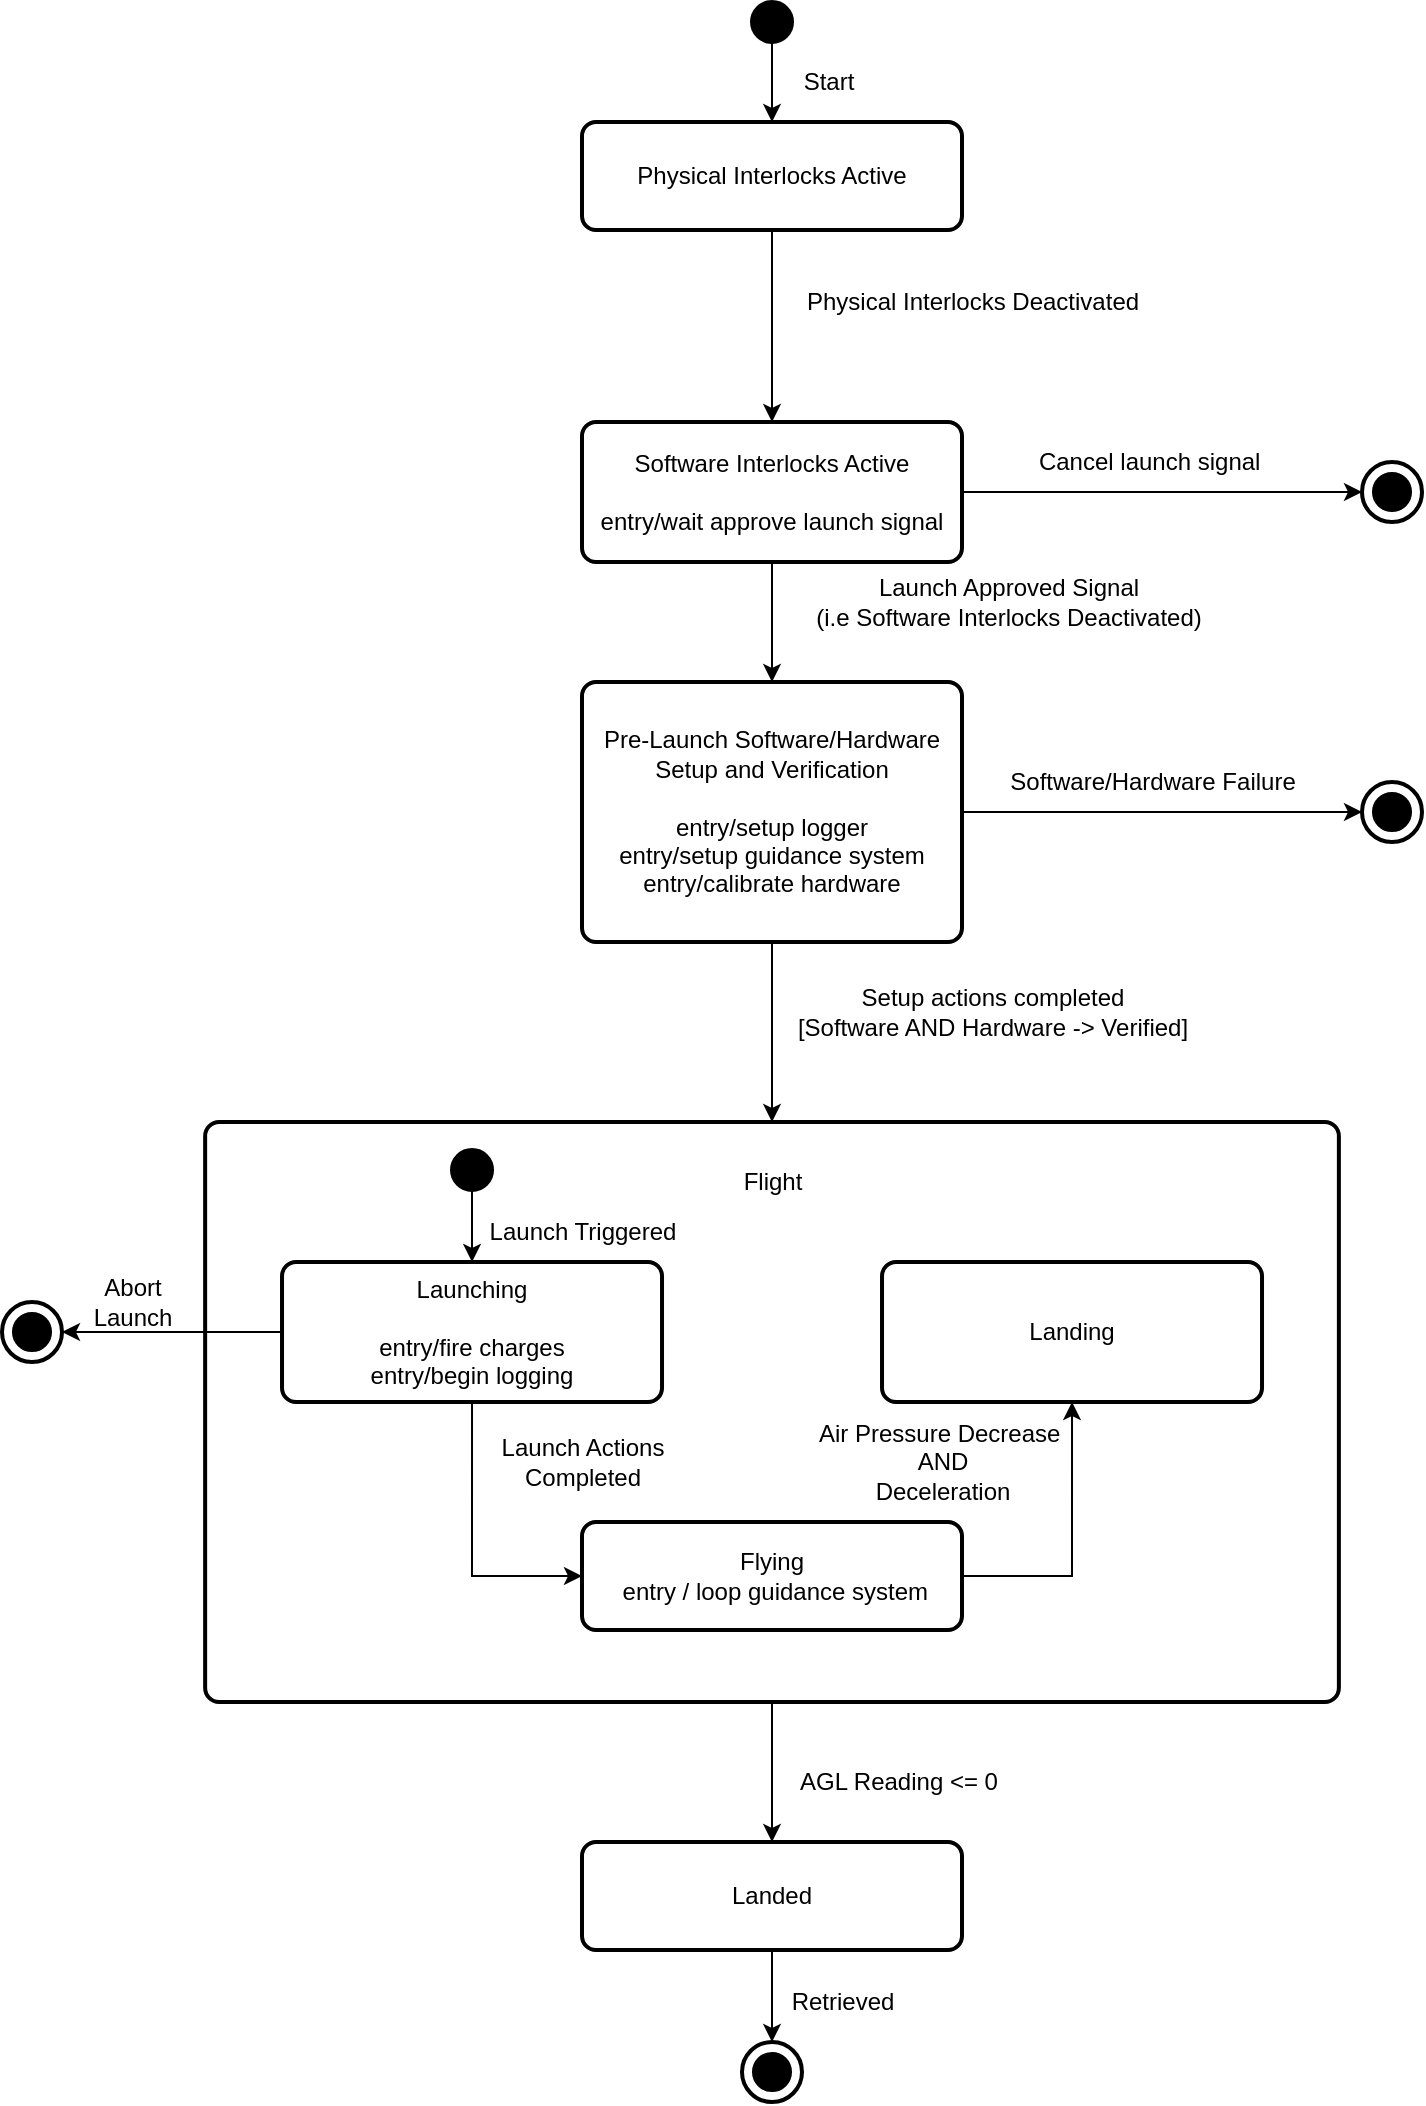 <mxfile version="13.0.3" type="device"><diagram id="8BdyH13KIcAJGDILw_gK" name="Page-1"><mxGraphModel dx="1722" dy="1054" grid="1" gridSize="10" guides="1" tooltips="1" connect="1" arrows="1" fold="1" page="1" pageScale="1" pageWidth="827" pageHeight="1169" math="0" shadow="0"><root><mxCell id="0"/><mxCell id="1" parent="0"/><mxCell id="Z6TOg8LCHNkiojOVFZrW-7" value="" style="group" vertex="1" connectable="0" parent="1"><mxGeometry x="700" y="270" width="30" height="30" as="geometry"/></mxCell><mxCell id="Z6TOg8LCHNkiojOVFZrW-2" value="" style="strokeWidth=2;html=1;shape=mxgraph.flowchart.start_2;whiteSpace=wrap;" vertex="1" parent="Z6TOg8LCHNkiojOVFZrW-7"><mxGeometry width="30" height="30" as="geometry"/></mxCell><mxCell id="Z6TOg8LCHNkiojOVFZrW-3" value="" style="strokeWidth=2;html=1;shape=mxgraph.flowchart.start_2;whiteSpace=wrap;fillColor=#000000;" vertex="1" parent="Z6TOg8LCHNkiojOVFZrW-7"><mxGeometry x="6" y="6" width="18" height="18" as="geometry"/></mxCell><mxCell id="Z6TOg8LCHNkiojOVFZrW-10" style="edgeStyle=orthogonalEdgeStyle;rounded=0;orthogonalLoop=1;jettySize=auto;html=1;exitX=0.5;exitY=1;exitDx=0;exitDy=0;exitPerimeter=0;entryX=0.5;entryY=0;entryDx=0;entryDy=0;" edge="1" parent="1" source="Z6TOg8LCHNkiojOVFZrW-8" target="Z6TOg8LCHNkiojOVFZrW-9"><mxGeometry relative="1" as="geometry"/></mxCell><mxCell id="Z6TOg8LCHNkiojOVFZrW-8" value="" style="strokeWidth=2;html=1;shape=mxgraph.flowchart.start_2;whiteSpace=wrap;fillColor=#000000;" vertex="1" parent="1"><mxGeometry x="395.01" y="40" width="20" height="20" as="geometry"/></mxCell><mxCell id="Z6TOg8LCHNkiojOVFZrW-14" style="edgeStyle=orthogonalEdgeStyle;rounded=0;orthogonalLoop=1;jettySize=auto;html=1;exitX=0.5;exitY=1;exitDx=0;exitDy=0;entryX=0.5;entryY=0;entryDx=0;entryDy=0;" edge="1" parent="1" source="Z6TOg8LCHNkiojOVFZrW-9" target="Z6TOg8LCHNkiojOVFZrW-12"><mxGeometry relative="1" as="geometry"/></mxCell><mxCell id="Z6TOg8LCHNkiojOVFZrW-9" value="Physical Interlocks Active" style="rounded=1;whiteSpace=wrap;html=1;absoluteArcSize=1;arcSize=14;strokeWidth=2;fillColor=#FFFFFF;" vertex="1" parent="1"><mxGeometry x="310" y="100" width="190" height="54" as="geometry"/></mxCell><mxCell id="Z6TOg8LCHNkiojOVFZrW-11" value="Start" style="text;html=1;align=center;verticalAlign=middle;resizable=0;points=[];autosize=1;" vertex="1" parent="1"><mxGeometry x="413" y="70" width="40" height="20" as="geometry"/></mxCell><mxCell id="Z6TOg8LCHNkiojOVFZrW-25" style="edgeStyle=orthogonalEdgeStyle;rounded=0;orthogonalLoop=1;jettySize=auto;html=1;exitX=1;exitY=0.5;exitDx=0;exitDy=0;entryX=0;entryY=0.5;entryDx=0;entryDy=0;entryPerimeter=0;" edge="1" parent="1" source="Z6TOg8LCHNkiojOVFZrW-12" target="Z6TOg8LCHNkiojOVFZrW-2"><mxGeometry relative="1" as="geometry"/></mxCell><mxCell id="Z6TOg8LCHNkiojOVFZrW-27" style="edgeStyle=orthogonalEdgeStyle;rounded=0;orthogonalLoop=1;jettySize=auto;html=1;exitX=0.5;exitY=1;exitDx=0;exitDy=0;entryX=0.5;entryY=0;entryDx=0;entryDy=0;" edge="1" parent="1" source="Z6TOg8LCHNkiojOVFZrW-12" target="Z6TOg8LCHNkiojOVFZrW-13"><mxGeometry relative="1" as="geometry"/></mxCell><mxCell id="Z6TOg8LCHNkiojOVFZrW-12" value="Software Interlocks Active&lt;br&gt;&lt;br&gt;entry/wait approve launch signal" style="rounded=1;whiteSpace=wrap;html=1;absoluteArcSize=1;arcSize=14;strokeWidth=2;fillColor=#FFFFFF;" vertex="1" parent="1"><mxGeometry x="310" y="250" width="190" height="70" as="geometry"/></mxCell><mxCell id="Z6TOg8LCHNkiojOVFZrW-32" style="edgeStyle=orthogonalEdgeStyle;rounded=0;orthogonalLoop=1;jettySize=auto;html=1;exitX=1;exitY=0.5;exitDx=0;exitDy=0;entryX=0;entryY=0.5;entryDx=0;entryDy=0;entryPerimeter=0;" edge="1" parent="1" source="Z6TOg8LCHNkiojOVFZrW-13" target="Z6TOg8LCHNkiojOVFZrW-30"><mxGeometry relative="1" as="geometry"/></mxCell><mxCell id="Z6TOg8LCHNkiojOVFZrW-35" style="edgeStyle=orthogonalEdgeStyle;rounded=0;orthogonalLoop=1;jettySize=auto;html=1;exitX=0.5;exitY=1;exitDx=0;exitDy=0;entryX=0.5;entryY=0;entryDx=0;entryDy=0;" edge="1" parent="1" source="Z6TOg8LCHNkiojOVFZrW-13" target="Z6TOg8LCHNkiojOVFZrW-34"><mxGeometry relative="1" as="geometry"/></mxCell><mxCell id="Z6TOg8LCHNkiojOVFZrW-13" value="Pre-Launch Software/Hardware Setup and Verification&lt;br&gt;&lt;br&gt;entry/setup logger&lt;br&gt;entry/setup guidance system&lt;br&gt;entry/calibrate hardware" style="rounded=1;whiteSpace=wrap;html=1;absoluteArcSize=1;arcSize=14;strokeWidth=2;fillColor=#FFFFFF;" vertex="1" parent="1"><mxGeometry x="310" y="380" width="190" height="130" as="geometry"/></mxCell><mxCell id="Z6TOg8LCHNkiojOVFZrW-15" value="Physical Interlocks Deactivated" style="text;html=1;align=center;verticalAlign=middle;resizable=0;points=[];autosize=1;" vertex="1" parent="1"><mxGeometry x="415" y="180" width="180" height="20" as="geometry"/></mxCell><mxCell id="Z6TOg8LCHNkiojOVFZrW-22" value="Cancel launch signal&amp;nbsp;" style="text;html=1;align=center;verticalAlign=middle;resizable=0;points=[];autosize=1;" vertex="1" parent="1"><mxGeometry x="530" y="260" width="130" height="20" as="geometry"/></mxCell><mxCell id="Z6TOg8LCHNkiojOVFZrW-28" value="Launch Approved Signal&lt;br&gt;(i.e Software Interlocks Deactivated)" style="text;html=1;align=center;verticalAlign=middle;resizable=0;points=[];autosize=1;" vertex="1" parent="1"><mxGeometry x="418" y="325" width="210" height="30" as="geometry"/></mxCell><mxCell id="Z6TOg8LCHNkiojOVFZrW-29" value="" style="group" vertex="1" connectable="0" parent="1"><mxGeometry x="700" y="430" width="30" height="30" as="geometry"/></mxCell><mxCell id="Z6TOg8LCHNkiojOVFZrW-30" value="" style="strokeWidth=2;html=1;shape=mxgraph.flowchart.start_2;whiteSpace=wrap;" vertex="1" parent="Z6TOg8LCHNkiojOVFZrW-29"><mxGeometry width="30" height="30" as="geometry"/></mxCell><mxCell id="Z6TOg8LCHNkiojOVFZrW-31" value="" style="strokeWidth=2;html=1;shape=mxgraph.flowchart.start_2;whiteSpace=wrap;fillColor=#000000;" vertex="1" parent="Z6TOg8LCHNkiojOVFZrW-29"><mxGeometry x="6" y="6" width="18" height="18" as="geometry"/></mxCell><mxCell id="Z6TOg8LCHNkiojOVFZrW-33" value="Software/Hardware Failure" style="text;html=1;align=center;verticalAlign=middle;resizable=0;points=[];autosize=1;" vertex="1" parent="1"><mxGeometry x="515" y="420" width="160" height="20" as="geometry"/></mxCell><mxCell id="Z6TOg8LCHNkiojOVFZrW-36" value="Setup actions completed &lt;br&gt;[Software AND Hardware -&amp;gt; Verified]" style="text;html=1;align=center;verticalAlign=middle;resizable=0;points=[];autosize=1;" vertex="1" parent="1"><mxGeometry x="410" y="530" width="210" height="30" as="geometry"/></mxCell><mxCell id="Z6TOg8LCHNkiojOVFZrW-69" value="" style="group" vertex="1" connectable="0" parent="1"><mxGeometry x="121.57" y="600" width="566.87" height="490" as="geometry"/></mxCell><mxCell id="Z6TOg8LCHNkiojOVFZrW-34" value="Flight&lt;br&gt;&lt;br&gt;&lt;br&gt;&lt;br&gt;&lt;br&gt;&lt;br&gt;&lt;br&gt;&lt;br&gt;&lt;br&gt;&lt;br&gt;&lt;br&gt;&lt;br&gt;&lt;br&gt;&lt;br&gt;&lt;br&gt;&lt;br&gt;&lt;br&gt;" style="rounded=1;whiteSpace=wrap;html=1;absoluteArcSize=1;arcSize=14;strokeWidth=2;fillColor=#FFFFFF;" vertex="1" parent="Z6TOg8LCHNkiojOVFZrW-69"><mxGeometry width="566.87" height="290" as="geometry"/></mxCell><mxCell id="Z6TOg8LCHNkiojOVFZrW-37" value="" style="strokeWidth=2;html=1;shape=mxgraph.flowchart.start_2;whiteSpace=wrap;fillColor=#000000;" vertex="1" parent="Z6TOg8LCHNkiojOVFZrW-69"><mxGeometry x="123.44" y="14" width="20" height="20" as="geometry"/></mxCell><mxCell id="Z6TOg8LCHNkiojOVFZrW-38" value="Launching&lt;br&gt;&lt;br&gt;entry/fire charges&lt;br&gt;entry/begin logging" style="rounded=1;whiteSpace=wrap;html=1;absoluteArcSize=1;arcSize=14;strokeWidth=2;fillColor=#FFFFFF;" vertex="1" parent="Z6TOg8LCHNkiojOVFZrW-69"><mxGeometry x="38.44" y="70" width="190" height="70" as="geometry"/></mxCell><mxCell id="Z6TOg8LCHNkiojOVFZrW-39" style="edgeStyle=orthogonalEdgeStyle;rounded=0;orthogonalLoop=1;jettySize=auto;html=1;exitX=0.5;exitY=1;exitDx=0;exitDy=0;exitPerimeter=0;entryX=0.5;entryY=0;entryDx=0;entryDy=0;" edge="1" parent="Z6TOg8LCHNkiojOVFZrW-69" source="Z6TOg8LCHNkiojOVFZrW-37" target="Z6TOg8LCHNkiojOVFZrW-38"><mxGeometry relative="1" as="geometry"/></mxCell><mxCell id="Z6TOg8LCHNkiojOVFZrW-40" value="Flying&lt;br&gt;&amp;nbsp;entry / loop guidance system" style="rounded=1;whiteSpace=wrap;html=1;absoluteArcSize=1;arcSize=14;strokeWidth=2;fillColor=#FFFFFF;" vertex="1" parent="Z6TOg8LCHNkiojOVFZrW-69"><mxGeometry x="188.43" y="200" width="190" height="54" as="geometry"/></mxCell><mxCell id="Z6TOg8LCHNkiojOVFZrW-41" style="edgeStyle=orthogonalEdgeStyle;rounded=0;orthogonalLoop=1;jettySize=auto;html=1;exitX=0.5;exitY=1;exitDx=0;exitDy=0;entryX=0;entryY=0.5;entryDx=0;entryDy=0;" edge="1" parent="Z6TOg8LCHNkiojOVFZrW-69" source="Z6TOg8LCHNkiojOVFZrW-38" target="Z6TOg8LCHNkiojOVFZrW-40"><mxGeometry relative="1" as="geometry"/></mxCell><mxCell id="Z6TOg8LCHNkiojOVFZrW-42" value="Launch Actions &lt;br&gt;Completed" style="text;html=1;align=center;verticalAlign=middle;resizable=0;points=[];autosize=1;" vertex="1" parent="Z6TOg8LCHNkiojOVFZrW-69"><mxGeometry x="138.43" y="155" width="100" height="30" as="geometry"/></mxCell><mxCell id="Z6TOg8LCHNkiojOVFZrW-43" value="Landing" style="rounded=1;whiteSpace=wrap;html=1;absoluteArcSize=1;arcSize=14;strokeWidth=2;fillColor=#FFFFFF;" vertex="1" parent="Z6TOg8LCHNkiojOVFZrW-69"><mxGeometry x="338.44" y="70" width="190" height="70" as="geometry"/></mxCell><mxCell id="Z6TOg8LCHNkiojOVFZrW-44" style="edgeStyle=orthogonalEdgeStyle;rounded=0;orthogonalLoop=1;jettySize=auto;html=1;exitX=1;exitY=0.5;exitDx=0;exitDy=0;entryX=0.5;entryY=1;entryDx=0;entryDy=0;" edge="1" parent="Z6TOg8LCHNkiojOVFZrW-69" source="Z6TOg8LCHNkiojOVFZrW-40" target="Z6TOg8LCHNkiojOVFZrW-43"><mxGeometry relative="1" as="geometry"/></mxCell><mxCell id="Z6TOg8LCHNkiojOVFZrW-45" value="Air Pressure Decrease&amp;nbsp;&lt;br&gt;AND&lt;br&gt;Deceleration" style="text;html=1;align=center;verticalAlign=middle;resizable=0;points=[];autosize=1;" vertex="1" parent="Z6TOg8LCHNkiojOVFZrW-69"><mxGeometry x="298.43" y="145" width="140" height="50" as="geometry"/></mxCell><mxCell id="Z6TOg8LCHNkiojOVFZrW-46" value="Launch Triggered" style="text;html=1;align=center;verticalAlign=middle;resizable=0;points=[];autosize=1;" vertex="1" parent="Z6TOg8LCHNkiojOVFZrW-69"><mxGeometry x="133.43" y="45" width="110" height="20" as="geometry"/></mxCell><mxCell id="Z6TOg8LCHNkiojOVFZrW-57" value="AGL Reading &amp;lt;= 0" style="text;html=1;align=center;verticalAlign=middle;resizable=0;points=[];autosize=1;" vertex="1" parent="Z6TOg8LCHNkiojOVFZrW-69"><mxGeometry x="291.43" y="320" width="110" height="20" as="geometry"/></mxCell><mxCell id="Z6TOg8LCHNkiojOVFZrW-58" value="Landed" style="rounded=1;whiteSpace=wrap;html=1;absoluteArcSize=1;arcSize=14;strokeWidth=2;fillColor=#FFFFFF;" vertex="1" parent="Z6TOg8LCHNkiojOVFZrW-69"><mxGeometry x="188.43" y="360" width="190" height="54" as="geometry"/></mxCell><mxCell id="Z6TOg8LCHNkiojOVFZrW-59" style="edgeStyle=orthogonalEdgeStyle;rounded=0;orthogonalLoop=1;jettySize=auto;html=1;exitX=0.5;exitY=1;exitDx=0;exitDy=0;entryX=0.5;entryY=0;entryDx=0;entryDy=0;" edge="1" parent="Z6TOg8LCHNkiojOVFZrW-69" source="Z6TOg8LCHNkiojOVFZrW-34" target="Z6TOg8LCHNkiojOVFZrW-58"><mxGeometry relative="1" as="geometry"/></mxCell><mxCell id="Z6TOg8LCHNkiojOVFZrW-60" value="" style="group" vertex="1" connectable="0" parent="Z6TOg8LCHNkiojOVFZrW-69"><mxGeometry x="268.43" y="460" width="30" height="30" as="geometry"/></mxCell><mxCell id="Z6TOg8LCHNkiojOVFZrW-61" value="" style="strokeWidth=2;html=1;shape=mxgraph.flowchart.start_2;whiteSpace=wrap;" vertex="1" parent="Z6TOg8LCHNkiojOVFZrW-60"><mxGeometry width="30" height="30" as="geometry"/></mxCell><mxCell id="Z6TOg8LCHNkiojOVFZrW-62" value="" style="strokeWidth=2;html=1;shape=mxgraph.flowchart.start_2;whiteSpace=wrap;fillColor=#000000;" vertex="1" parent="Z6TOg8LCHNkiojOVFZrW-60"><mxGeometry x="6" y="6" width="18" height="18" as="geometry"/></mxCell><mxCell id="Z6TOg8LCHNkiojOVFZrW-65" style="edgeStyle=orthogonalEdgeStyle;rounded=0;orthogonalLoop=1;jettySize=auto;html=1;exitX=0.5;exitY=1;exitDx=0;exitDy=0;entryX=0.5;entryY=0;entryDx=0;entryDy=0;entryPerimeter=0;" edge="1" parent="Z6TOg8LCHNkiojOVFZrW-69" source="Z6TOg8LCHNkiojOVFZrW-58" target="Z6TOg8LCHNkiojOVFZrW-61"><mxGeometry relative="1" as="geometry"/></mxCell><mxCell id="Z6TOg8LCHNkiojOVFZrW-66" value="Retrieved" style="text;html=1;align=center;verticalAlign=middle;resizable=0;points=[];autosize=1;" vertex="1" parent="Z6TOg8LCHNkiojOVFZrW-69"><mxGeometry x="283.43" y="430" width="70" height="20" as="geometry"/></mxCell><mxCell id="Z6TOg8LCHNkiojOVFZrW-72" value="" style="group" vertex="1" connectable="0" parent="1"><mxGeometry x="20" y="690" width="30" height="30" as="geometry"/></mxCell><mxCell id="Z6TOg8LCHNkiojOVFZrW-73" value="" style="strokeWidth=2;html=1;shape=mxgraph.flowchart.start_2;whiteSpace=wrap;" vertex="1" parent="Z6TOg8LCHNkiojOVFZrW-72"><mxGeometry width="30" height="30" as="geometry"/></mxCell><mxCell id="Z6TOg8LCHNkiojOVFZrW-74" value="" style="strokeWidth=2;html=1;shape=mxgraph.flowchart.start_2;whiteSpace=wrap;fillColor=#000000;" vertex="1" parent="Z6TOg8LCHNkiojOVFZrW-72"><mxGeometry x="6" y="6" width="18" height="18" as="geometry"/></mxCell><mxCell id="Z6TOg8LCHNkiojOVFZrW-75" style="edgeStyle=orthogonalEdgeStyle;rounded=0;orthogonalLoop=1;jettySize=auto;html=1;exitX=0;exitY=0.5;exitDx=0;exitDy=0;entryX=1;entryY=0.5;entryDx=0;entryDy=0;entryPerimeter=0;" edge="1" parent="1" source="Z6TOg8LCHNkiojOVFZrW-38" target="Z6TOg8LCHNkiojOVFZrW-73"><mxGeometry relative="1" as="geometry"/></mxCell><mxCell id="Z6TOg8LCHNkiojOVFZrW-76" value="Abort &lt;br&gt;Launch" style="text;html=1;align=center;verticalAlign=middle;resizable=0;points=[];autosize=1;" vertex="1" parent="1"><mxGeometry x="60" y="675" width="50" height="30" as="geometry"/></mxCell></root></mxGraphModel></diagram></mxfile>
